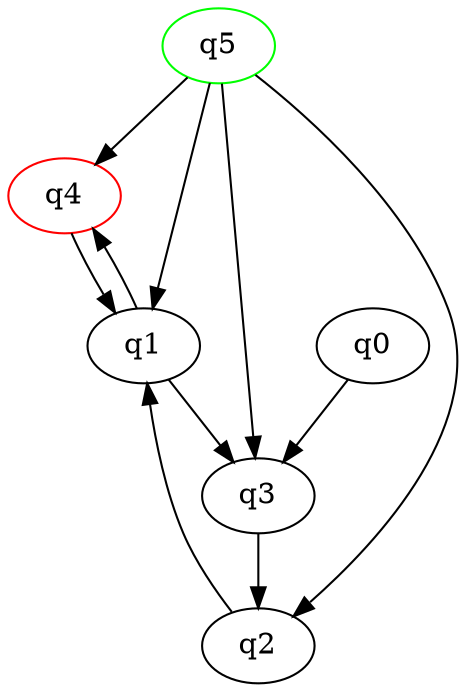 digraph A{
q5 [initial=1,color=green];
q4 [final=1,color=red];
q0 -> q3;
q1 -> q3;
q1 -> q4;
q2 -> q1;
q3 -> q2;
q4 -> q1;
q5 -> q1;
q5 -> q2;
q5 -> q3;
q5 -> q4;
}